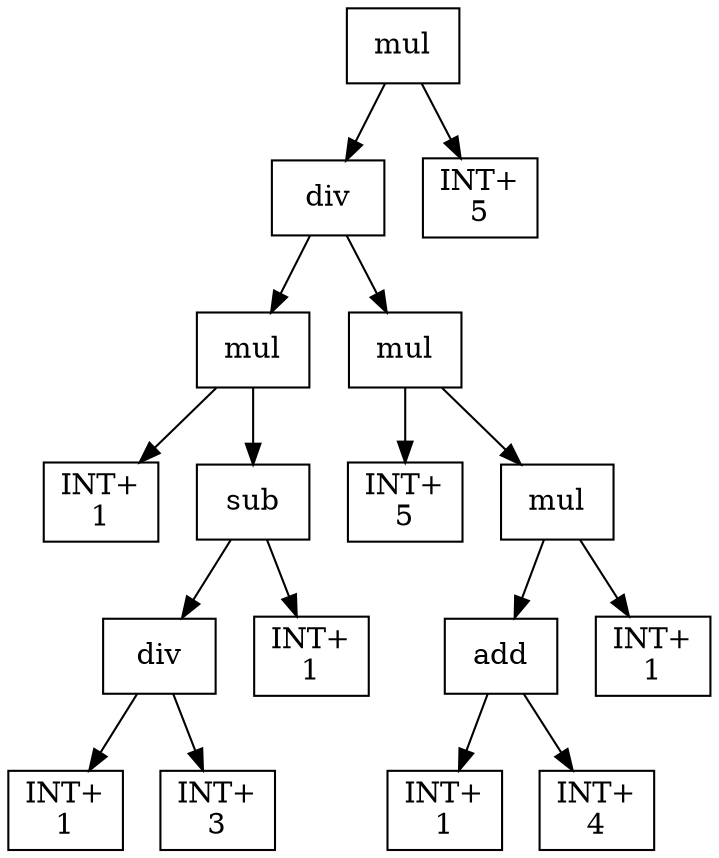digraph expr {
  node [shape=box];
  n1 [label="mul"];
  n2 [label="div"];
  n3 [label="mul"];
  n4 [label="INT+\n1"];
  n5 [label="sub"];
  n6 [label="div"];
  n7 [label="INT+\n1"];
  n8 [label="INT+\n3"];
  n6 -> n7;
  n6 -> n8;
  n9 [label="INT+\n1"];
  n5 -> n6;
  n5 -> n9;
  n3 -> n4;
  n3 -> n5;
  n10 [label="mul"];
  n11 [label="INT+\n5"];
  n12 [label="mul"];
  n13 [label="add"];
  n14 [label="INT+\n1"];
  n15 [label="INT+\n4"];
  n13 -> n14;
  n13 -> n15;
  n16 [label="INT+\n1"];
  n12 -> n13;
  n12 -> n16;
  n10 -> n11;
  n10 -> n12;
  n2 -> n3;
  n2 -> n10;
  n17 [label="INT+\n5"];
  n1 -> n2;
  n1 -> n17;
}